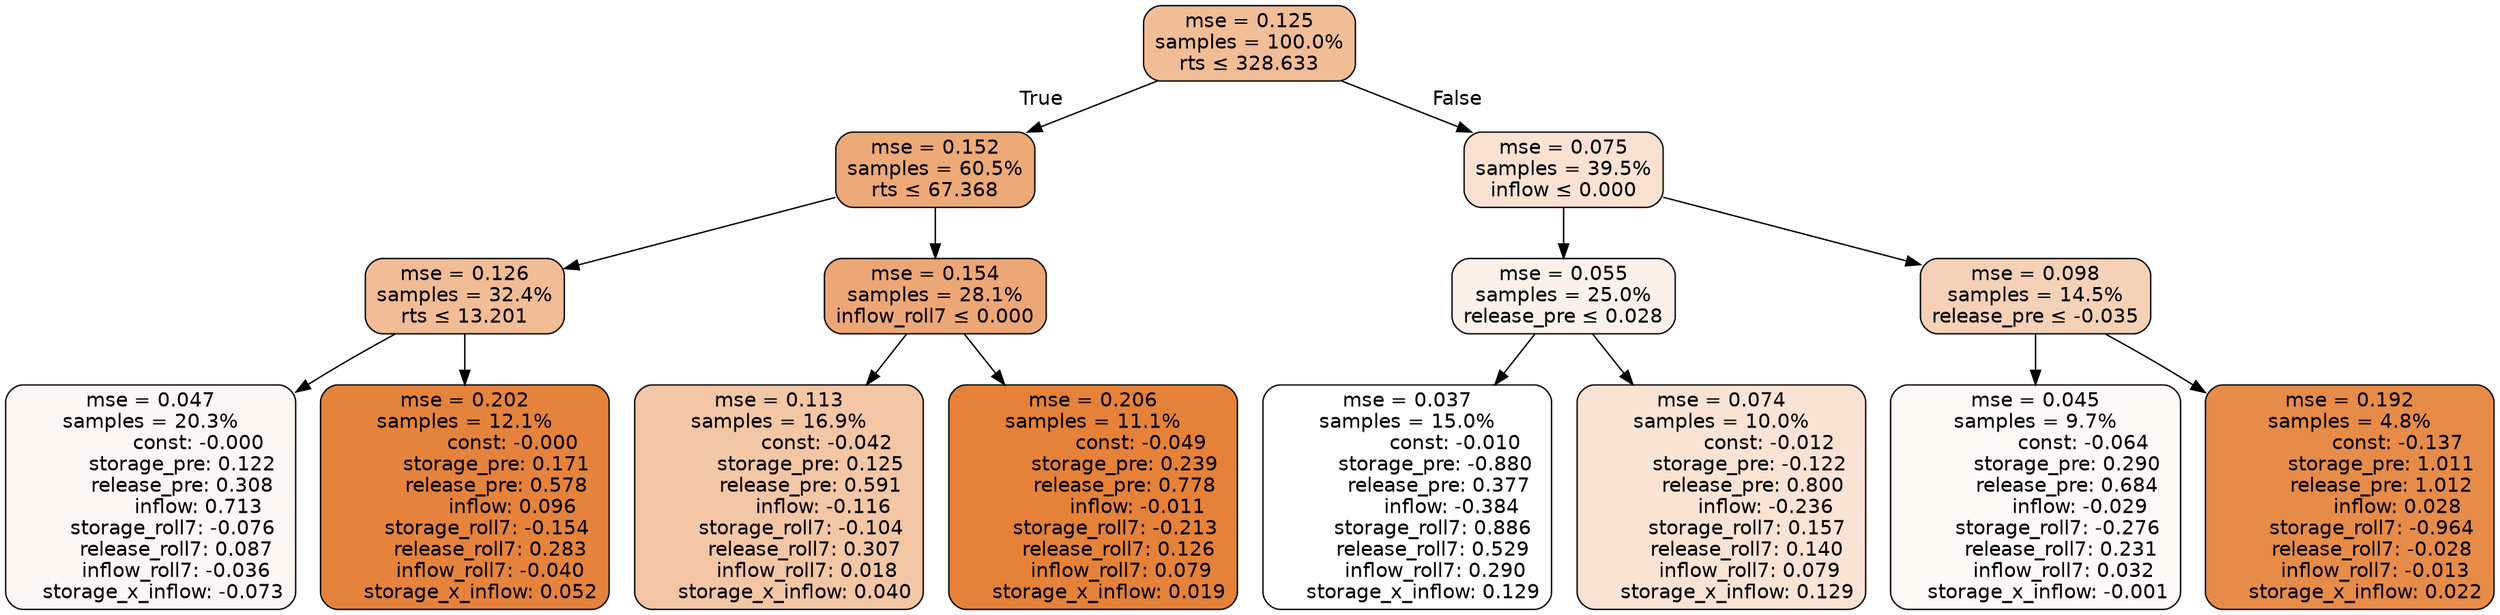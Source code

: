 digraph tree {
bgcolor="transparent"
node [shape=rectangle, style="filled, rounded", color="black", fontname=helvetica] ;
edge [fontname=helvetica] ;
	"0" [label="mse = 0.125
samples = 100.0%
rts &le; 328.633", fillcolor="#f1bd97"]
	"1" [label="mse = 0.152
samples = 60.5%
rts &le; 67.368", fillcolor="#eda978"]
	"2" [label="mse = 0.126
samples = 32.4%
rts &le; 13.201", fillcolor="#f1bc96"]
	"3" [label="mse = 0.047
samples = 20.3%
               const: -0.000
          storage_pre: 0.122
          release_pre: 0.308
               inflow: 0.713
       storage_roll7: -0.076
        release_roll7: 0.087
        inflow_roll7: -0.036
    storage_x_inflow: -0.073", fillcolor="#fdf7f3"]
	"4" [label="mse = 0.202
samples = 12.1%
               const: -0.000
          storage_pre: 0.171
          release_pre: 0.578
               inflow: 0.096
       storage_roll7: -0.154
        release_roll7: 0.283
        inflow_roll7: -0.040
     storage_x_inflow: 0.052", fillcolor="#e5833d"]
	"5" [label="mse = 0.154
samples = 28.1%
inflow_roll7 &le; 0.000", fillcolor="#eda776"]
	"6" [label="mse = 0.113
samples = 16.9%
               const: -0.042
          storage_pre: 0.125
          release_pre: 0.591
              inflow: -0.116
       storage_roll7: -0.104
        release_roll7: 0.307
         inflow_roll7: 0.018
     storage_x_inflow: 0.040", fillcolor="#f3c6a5"]
	"7" [label="mse = 0.206
samples = 11.1%
               const: -0.049
          storage_pre: 0.239
          release_pre: 0.778
              inflow: -0.011
       storage_roll7: -0.213
        release_roll7: 0.126
         inflow_roll7: 0.079
     storage_x_inflow: 0.019", fillcolor="#e58139"]
	"8" [label="mse = 0.075
samples = 39.5%
inflow &le; 0.000", fillcolor="#f9e2d2"]
	"9" [label="mse = 0.055
samples = 25.0%
release_pre &le; 0.028", fillcolor="#fcf1ea"]
	"10" [label="mse = 0.037
samples = 15.0%
               const: -0.010
         storage_pre: -0.880
          release_pre: 0.377
              inflow: -0.384
        storage_roll7: 0.886
        release_roll7: 0.529
         inflow_roll7: 0.290
     storage_x_inflow: 0.129", fillcolor="#ffffff"]
	"11" [label="mse = 0.074
samples = 10.0%
               const: -0.012
         storage_pre: -0.122
          release_pre: 0.800
              inflow: -0.236
        storage_roll7: 0.157
        release_roll7: 0.140
         inflow_roll7: 0.079
     storage_x_inflow: 0.129", fillcolor="#f9e3d4"]
	"12" [label="mse = 0.098
samples = 14.5%
release_pre &le; -0.035", fillcolor="#f5d1b7"]
	"13" [label="mse = 0.045
samples = 9.7%
               const: -0.064
          storage_pre: 0.290
          release_pre: 0.684
              inflow: -0.029
       storage_roll7: -0.276
        release_roll7: 0.231
         inflow_roll7: 0.032
    storage_x_inflow: -0.001", fillcolor="#fdf9f5"]
	"14" [label="mse = 0.192
samples = 4.8%
               const: -0.137
          storage_pre: 1.011
          release_pre: 1.012
               inflow: 0.028
       storage_roll7: -0.964
       release_roll7: -0.028
        inflow_roll7: -0.013
     storage_x_inflow: 0.022", fillcolor="#e78b49"]

	"0" -> "1" [labeldistance=2.5, labelangle=45, headlabel="True"]
	"1" -> "2"
	"2" -> "3"
	"2" -> "4"
	"1" -> "5"
	"5" -> "6"
	"5" -> "7"
	"0" -> "8" [labeldistance=2.5, labelangle=-45, headlabel="False"]
	"8" -> "9"
	"9" -> "10"
	"9" -> "11"
	"8" -> "12"
	"12" -> "13"
	"12" -> "14"
}
